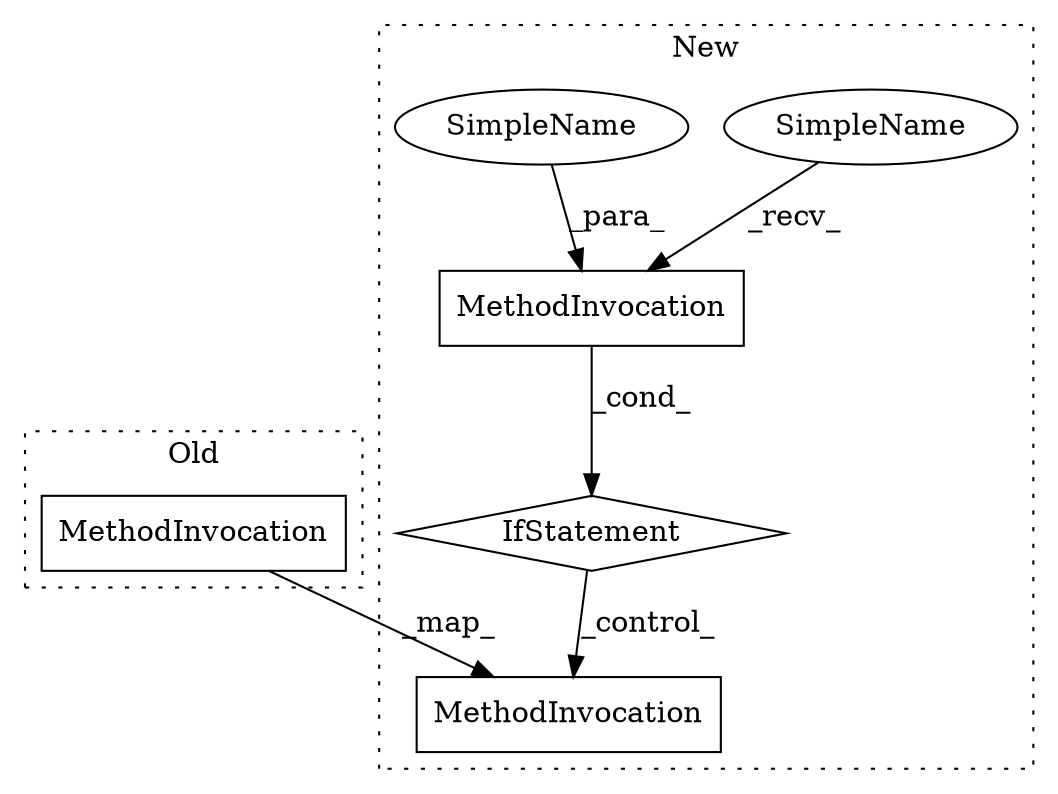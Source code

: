 digraph G {
subgraph cluster0 {
2 [label="MethodInvocation" a="32" s="12383,12395" l="7,11" shape="box"];
label = "Old";
style="dotted";
}
subgraph cluster1 {
1 [label="IfStatement" a="25" s="13309,13363" l="4,14" shape="diamond"];
3 [label="MethodInvocation" a="32" s="13420,13432" l="7,11" shape="box"];
4 [label="MethodInvocation" a="32" s="13338,13352" l="9,11" shape="box"];
5 [label="SimpleName" a="42" s="13313" l="24" shape="ellipse"];
6 [label="SimpleName" a="42" s="13347" l="5" shape="ellipse"];
label = "New";
style="dotted";
}
1 -> 3 [label="_control_"];
2 -> 3 [label="_map_"];
4 -> 1 [label="_cond_"];
5 -> 4 [label="_recv_"];
6 -> 4 [label="_para_"];
}